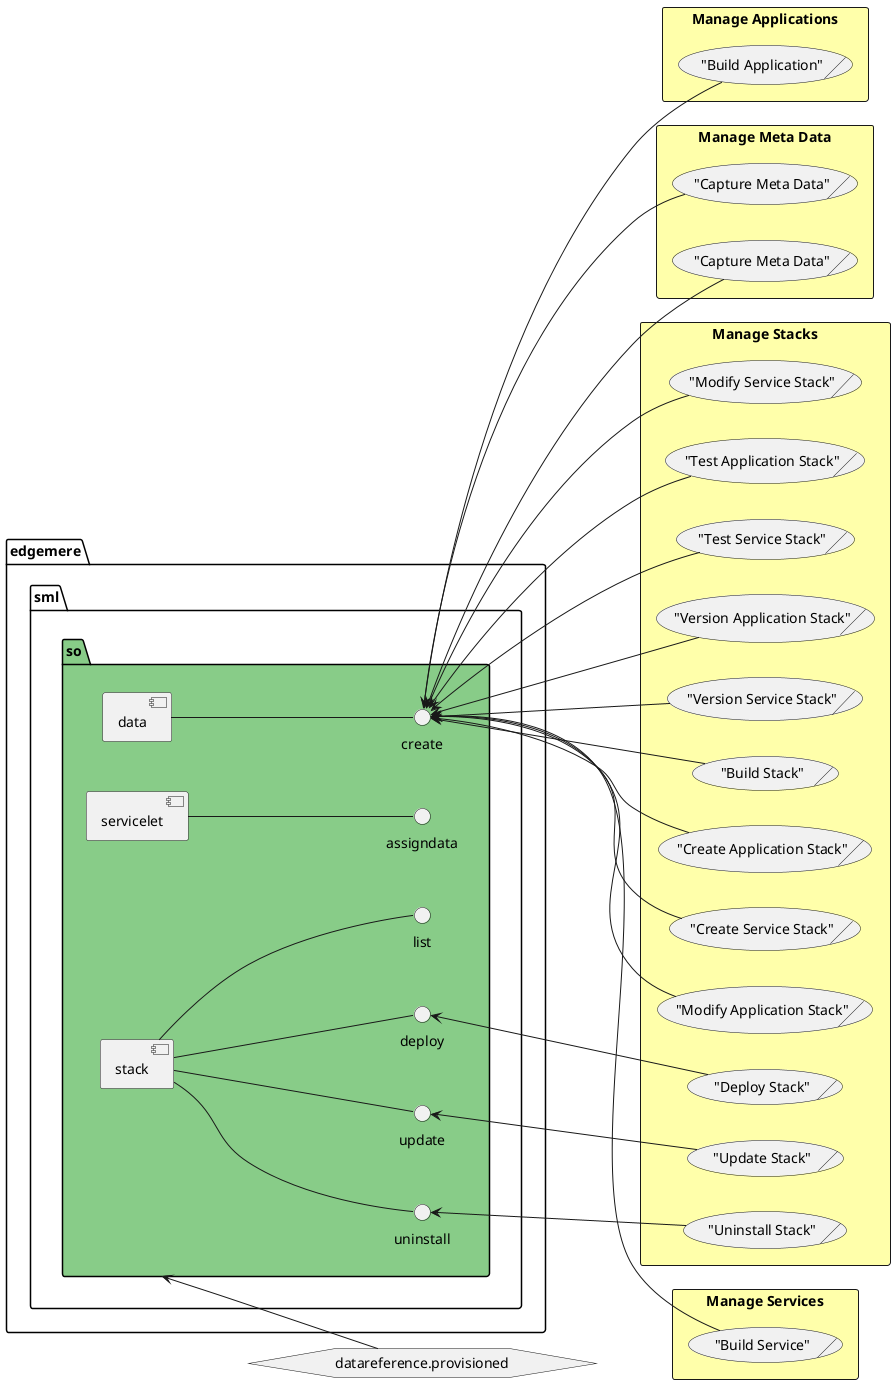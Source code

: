 @startuml
left to right direction


    package "edgemere" as edgemere {
package "sml" as edgemeresml {
package "so" as edgemeresmlso #88cc88 {
 component "data" as edgemeresmlsodata
 interface "create" as edgemeresmlsodatacreate
edgemeresmlsodata -- edgemeresmlsodatacreate
}
}
}

    
    package "edgemere" as edgemere {
package "sml" as edgemeresml {
package "so" as edgemeresmlso #88cc88 {
 component "servicelet" as edgemeresmlsoservicelet
 interface "assigndata" as edgemeresmlsoserviceletassigndata
edgemeresmlsoservicelet -- edgemeresmlsoserviceletassigndata
}
}
}

    
    package "edgemere" as edgemere {
package "sml" as edgemeresml {
package "so" as edgemeresmlso #88cc88 {
 component "stack" as edgemeresmlsostack
 interface "deploy" as edgemeresmlsostackdeploy
edgemeresmlsostack -- edgemeresmlsostackdeploy
}
}
}

    
    package "edgemere" as edgemere {
package "sml" as edgemeresml {
package "so" as edgemeresmlso #88cc88 {
 component "stack" as edgemeresmlsostack
 interface "list" as edgemeresmlsostacklist
edgemeresmlsostack -- edgemeresmlsostacklist
}
}
}

    
    package "edgemere" as edgemere {
package "sml" as edgemeresml {
package "so" as edgemeresmlso #88cc88 {
 component "stack" as edgemeresmlsostack
 interface "uninstall" as edgemeresmlsostackuninstall
edgemeresmlsostack -- edgemeresmlsostackuninstall
}
}
}

    
    package "edgemere" as edgemere {
package "sml" as edgemeresml {
package "so" as edgemeresmlso #88cc88 {
 component "stack" as edgemeresmlsostack
 interface "update" as edgemeresmlsostackupdate
edgemeresmlsostack -- edgemeresmlsostackupdate
}
}
}

    
hexagon "datareference.provisioned" as datareferenceprovisioned
            edgemeresmlso <-- datareferenceprovisioned
        



        rectangle "Manage Applications" as ManageApplications #ffffaa {
            ("Build Application")/ as ActorManageApplicationsBuildApplication
        }
    
    edgemeresmlsodatacreate <-- ActorManageApplicationsBuildApplication
    









        rectangle "Manage Meta Data" as ManageMetaData #ffffaa {
            ("Capture Meta Data")/ as DataEngineerManageMetaDataCaptureMetaData
        }
    
    edgemeresmlsodatacreate <-- DataEngineerManageMetaDataCaptureMetaData
    
        rectangle "Manage Meta Data" as ManageMetaData #ffffaa {
            ("Capture Meta Data")/ as DataStewardManageMetaDataCaptureMetaData
        }
    
    edgemeresmlsodatacreate <-- DataStewardManageMetaDataCaptureMetaData
    














        rectangle "Manage Stacks" as ManageStacks #ffffaa {
            ("Build Stack")/ as ActorManageStacksBuildStack
        }
    
    edgemeresmlsodatacreate <-- ActorManageStacksBuildStack
    
        rectangle "Manage Stacks" as ManageStacks #ffffaa {
            ("Create Application Stack")/ as ActorManageStacksCreateApplicationStack
        }
    
    edgemeresmlsodatacreate <-- ActorManageStacksCreateApplicationStack
    
        rectangle "Manage Stacks" as ManageStacks #ffffaa {
            ("Create Service Stack")/ as ActorManageStacksCreateServiceStack
        }
    
    edgemeresmlsodatacreate <-- ActorManageStacksCreateServiceStack
    
        rectangle "Manage Stacks" as ManageStacks #ffffaa {
            ("Deploy Stack")/ as DevOpsEngineerManageStacksDeployStack
        }
    
    edgemeresmlsostackdeploy <-- DevOpsEngineerManageStacksDeployStack
    
        rectangle "Manage Stacks" as ManageStacks #ffffaa {
            ("Modify Application Stack")/ as ActorManageStacksModifyApplicationStack
        }
    
    edgemeresmlsodatacreate <-- ActorManageStacksModifyApplicationStack
    
        rectangle "Manage Stacks" as ManageStacks #ffffaa {
            ("Modify Service Stack")/ as ActorManageStacksModifyServiceStack
        }
    
    edgemeresmlsodatacreate <-- ActorManageStacksModifyServiceStack
    
        rectangle "Manage Stacks" as ManageStacks #ffffaa {
            ("Test Application Stack")/ as ActorManageStacksTestApplicationStack
        }
    
    edgemeresmlsodatacreate <-- ActorManageStacksTestApplicationStack
    
        rectangle "Manage Stacks" as ManageStacks #ffffaa {
            ("Test Service Stack")/ as ActorManageStacksTestServiceStack
        }
    
    edgemeresmlsodatacreate <-- ActorManageStacksTestServiceStack
    
        rectangle "Manage Stacks" as ManageStacks #ffffaa {
            ("Uninstall Stack")/ as DevOpsEngineerManageStacksUninstallStack
        }
    
    edgemeresmlsostackuninstall <-- DevOpsEngineerManageStacksUninstallStack
    
        rectangle "Manage Stacks" as ManageStacks #ffffaa {
            ("Update Stack")/ as DevOpsEngineerManageStacksUpdateStack
        }
    
    edgemeresmlsostackupdate <-- DevOpsEngineerManageStacksUpdateStack
    
        rectangle "Manage Stacks" as ManageStacks #ffffaa {
            ("Version Application Stack")/ as ActorManageStacksVersionApplicationStack
        }
    
    edgemeresmlsodatacreate <-- ActorManageStacksVersionApplicationStack
    
        rectangle "Manage Stacks" as ManageStacks #ffffaa {
            ("Version Service Stack")/ as ActorManageStacksVersionServiceStack
        }
    
    edgemeresmlsodatacreate <-- ActorManageStacksVersionServiceStack
    



        rectangle "Manage Services" as ManageServices #ffffaa {
            ("Build Service")/ as ActorManageServicesBuildService
        }
    
    edgemeresmlsodatacreate <-- ActorManageServicesBuildService
    

@enduml
